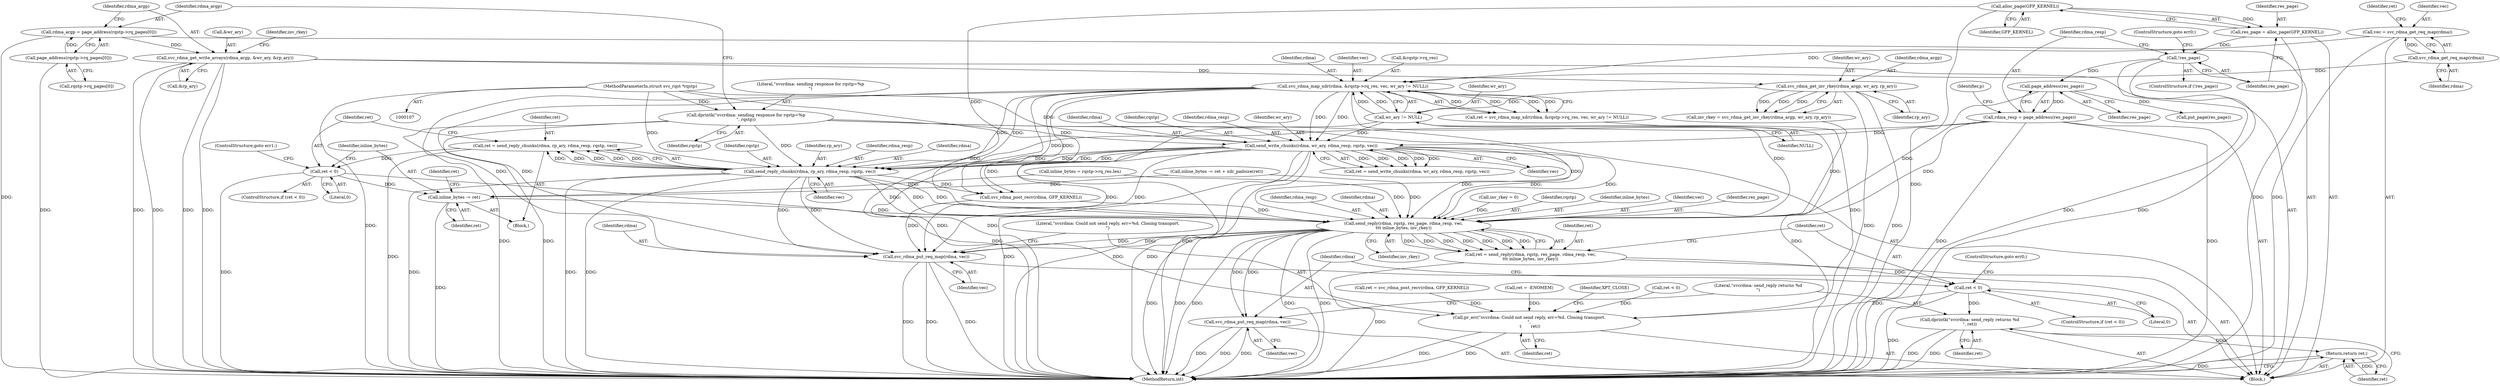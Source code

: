 digraph "1_linux_c70422f760c120480fee4de6c38804c72aa26bc1_40@API" {
"1000272" [label="(Call,ret = send_reply_chunks(rdma, rp_ary, rdma_resp, rqstp, vec))"];
"1000274" [label="(Call,send_reply_chunks(rdma, rp_ary, rdma_resp, rqstp, vec))"];
"1000252" [label="(Call,send_write_chunks(rdma, wr_ary, rdma_resp, rqstp, vec))"];
"1000162" [label="(Call,svc_rdma_map_xdr(rdma, &rqstp->rq_res, vec, wr_ary != NULL))"];
"1000158" [label="(Call,svc_rdma_get_req_map(rdma))"];
"1000156" [label="(Call,vec = svc_rdma_get_req_map(rdma))"];
"1000169" [label="(Call,wr_ary != NULL)"];
"1000152" [label="(Call,svc_rdma_get_inv_rkey(rdma_argp, wr_ary, rp_ary))"];
"1000137" [label="(Call,svc_rdma_get_write_arrays(rdma_argp, &wr_ary, &rp_ary))"];
"1000129" [label="(Call,rdma_argp = page_address(rqstp->rq_pages[0]))"];
"1000131" [label="(Call,page_address(rqstp->rq_pages[0]))"];
"1000194" [label="(Call,rdma_resp = page_address(res_page))"];
"1000196" [label="(Call,page_address(res_page))"];
"1000191" [label="(Call,!res_page)"];
"1000186" [label="(Call,res_page = alloc_page(GFP_KERNEL))"];
"1000188" [label="(Call,alloc_page(GFP_KERNEL))"];
"1000126" [label="(Call,dprintk(\"svcrdma: sending response for rqstp=%p\n\", rqstp))"];
"1000108" [label="(MethodParameterIn,struct svc_rqst *rqstp)"];
"1000281" [label="(Call,ret < 0)"];
"1000285" [label="(Call,inline_bytes -= ret)"];
"1000298" [label="(Call,send_reply(rdma, rqstp, res_page, rdma_resp, vec,\n\t\t\t inline_bytes, inv_rkey))"];
"1000296" [label="(Call,ret = send_reply(rdma, rqstp, res_page, rdma_resp, vec,\n\t\t\t inline_bytes, inv_rkey))"];
"1000307" [label="(Call,ret < 0)"];
"1000314" [label="(Call,dprintk(\"svcrdma: send_reply returns %d\n\", ret))"];
"1000317" [label="(Return,return ret;)"];
"1000326" [label="(Call,pr_err(\"svcrdma: Could not send reply, err=%d. Closing transport.\n\",\n \t       ret))"];
"1000311" [label="(Call,svc_rdma_put_req_map(rdma, vec))"];
"1000323" [label="(Call,svc_rdma_put_req_map(rdma, vec))"];
"1000150" [label="(Call,inv_rkey = svc_rdma_get_inv_rkey(rdma_argp, wr_ary, rp_ary))"];
"1000175" [label="(Call,inline_bytes = rqstp->rq_res.len)"];
"1000143" [label="(Call,inv_rkey = 0)"];
"1000141" [label="(Call,&rp_ary)"];
"1000161" [label="(Identifier,ret)"];
"1000305" [label="(Identifier,inv_rkey)"];
"1000169" [label="(Call,wr_ary != NULL)"];
"1000159" [label="(Identifier,rdma)"];
"1000191" [label="(Call,!res_page)"];
"1000194" [label="(Call,rdma_resp = page_address(res_page))"];
"1000254" [label="(Identifier,wr_ary)"];
"1000253" [label="(Identifier,rdma)"];
"1000190" [label="(ControlStructure,if (!res_page))"];
"1000276" [label="(Identifier,rp_ary)"];
"1000274" [label="(Call,send_reply_chunks(rdma, rp_ary, rdma_resp, rqstp, vec))"];
"1000256" [label="(Identifier,rqstp)"];
"1000312" [label="(Identifier,rdma)"];
"1000308" [label="(Identifier,ret)"];
"1000281" [label="(Call,ret < 0)"];
"1000273" [label="(Identifier,ret)"];
"1000197" [label="(Identifier,res_page)"];
"1000277" [label="(Identifier,rdma_resp)"];
"1000279" [label="(Identifier,vec)"];
"1000196" [label="(Call,page_address(res_page))"];
"1000187" [label="(Identifier,res_page)"];
"1000127" [label="(Literal,\"svcrdma: sending response for rqstp=%p\n\")"];
"1000288" [label="(Call,ret = svc_rdma_post_recv(rdma, GFP_KERNEL))"];
"1000325" [label="(Identifier,vec)"];
"1000326" [label="(Call,pr_err(\"svcrdma: Could not send reply, err=%d. Closing transport.\n\",\n \t       ret))"];
"1000296" [label="(Call,ret = send_reply(rdma, rqstp, res_page, rdma_resp, vec,\n\t\t\t inline_bytes, inv_rkey))"];
"1000155" [label="(Identifier,rp_ary)"];
"1000162" [label="(Call,svc_rdma_map_xdr(rdma, &rqstp->rq_res, vec, wr_ary != NULL))"];
"1000275" [label="(Identifier,rdma)"];
"1000298" [label="(Call,send_reply(rdma, rqstp, res_page, rdma_resp, vec,\n\t\t\t inline_bytes, inv_rkey))"];
"1000128" [label="(Identifier,rqstp)"];
"1000309" [label="(Literal,0)"];
"1000300" [label="(Identifier,rqstp)"];
"1000131" [label="(Call,page_address(rqstp->rq_pages[0]))"];
"1000280" [label="(ControlStructure,if (ret < 0))"];
"1000323" [label="(Call,svc_rdma_put_req_map(rdma, vec))"];
"1000340" [label="(MethodReturn,int)"];
"1000317" [label="(Return,return ret;)"];
"1000284" [label="(ControlStructure,goto err1;)"];
"1000156" [label="(Call,vec = svc_rdma_get_req_map(rdma))"];
"1000304" [label="(Identifier,inline_bytes)"];
"1000250" [label="(Call,ret = send_write_chunks(rdma, wr_ary, rdma_resp, rqstp, vec))"];
"1000126" [label="(Call,dprintk(\"svcrdma: sending response for rqstp=%p\n\", rqstp))"];
"1000283" [label="(Literal,0)"];
"1000324" [label="(Identifier,rdma)"];
"1000168" [label="(Identifier,vec)"];
"1000314" [label="(Call,dprintk(\"svcrdma: send_reply returns %d\n\", ret))"];
"1000164" [label="(Call,&rqstp->rq_res)"];
"1000109" [label="(Block,)"];
"1000154" [label="(Identifier,wr_ary)"];
"1000186" [label="(Call,res_page = alloc_page(GFP_KERNEL))"];
"1000263" [label="(Call,inline_bytes -= ret + xdr_padsize(ret))"];
"1000307" [label="(Call,ret < 0)"];
"1000303" [label="(Identifier,vec)"];
"1000282" [label="(Identifier,ret)"];
"1000144" [label="(Identifier,inv_rkey)"];
"1000285" [label="(Call,inline_bytes -= ret)"];
"1000130" [label="(Identifier,rdma_argp)"];
"1000271" [label="(Block,)"];
"1000313" [label="(Identifier,vec)"];
"1000287" [label="(Identifier,ret)"];
"1000182" [label="(Call,ret = -ENOMEM)"];
"1000189" [label="(Identifier,GFP_KERNEL)"];
"1000195" [label="(Identifier,rdma_resp)"];
"1000301" [label="(Identifier,res_page)"];
"1000192" [label="(Identifier,res_page)"];
"1000328" [label="(Identifier,ret)"];
"1000272" [label="(Call,ret = send_reply_chunks(rdma, rp_ary, rdma_resp, rqstp, vec))"];
"1000199" [label="(Identifier,p)"];
"1000330" [label="(Identifier,XPT_CLOSE)"];
"1000158" [label="(Call,svc_rdma_get_req_map(rdma))"];
"1000327" [label="(Literal,\"svcrdma: Could not send reply, err=%d. Closing transport.\n\")"];
"1000132" [label="(Call,rqstp->rq_pages[0])"];
"1000289" [label="(Identifier,ret)"];
"1000160" [label="(Call,ret = svc_rdma_map_xdr(rdma, &rqstp->rq_res, vec, wr_ary != NULL))"];
"1000318" [label="(Identifier,ret)"];
"1000315" [label="(Literal,\"svcrdma: send_reply returns %d\n\")"];
"1000139" [label="(Call,&wr_ary)"];
"1000153" [label="(Identifier,rdma_argp)"];
"1000278" [label="(Identifier,rqstp)"];
"1000311" [label="(Call,svc_rdma_put_req_map(rdma, vec))"];
"1000137" [label="(Call,svc_rdma_get_write_arrays(rdma_argp, &wr_ary, &rp_ary))"];
"1000171" [label="(Identifier,NULL)"];
"1000193" [label="(ControlStructure,goto err0;)"];
"1000157" [label="(Identifier,vec)"];
"1000257" [label="(Identifier,vec)"];
"1000310" [label="(ControlStructure,goto err0;)"];
"1000302" [label="(Identifier,rdma_resp)"];
"1000299" [label="(Identifier,rdma)"];
"1000138" [label="(Identifier,rdma_argp)"];
"1000152" [label="(Call,svc_rdma_get_inv_rkey(rdma_argp, wr_ary, rp_ary))"];
"1000297" [label="(Identifier,ret)"];
"1000170" [label="(Identifier,wr_ary)"];
"1000108" [label="(MethodParameterIn,struct svc_rqst *rqstp)"];
"1000286" [label="(Identifier,inline_bytes)"];
"1000129" [label="(Call,rdma_argp = page_address(rqstp->rq_pages[0]))"];
"1000290" [label="(Call,svc_rdma_post_recv(rdma, GFP_KERNEL))"];
"1000306" [label="(ControlStructure,if (ret < 0))"];
"1000259" [label="(Call,ret < 0)"];
"1000188" [label="(Call,alloc_page(GFP_KERNEL))"];
"1000320" [label="(Call,put_page(res_page))"];
"1000163" [label="(Identifier,rdma)"];
"1000316" [label="(Identifier,ret)"];
"1000252" [label="(Call,send_write_chunks(rdma, wr_ary, rdma_resp, rqstp, vec))"];
"1000255" [label="(Identifier,rdma_resp)"];
"1000272" -> "1000271"  [label="AST: "];
"1000272" -> "1000274"  [label="CFG: "];
"1000273" -> "1000272"  [label="AST: "];
"1000274" -> "1000272"  [label="AST: "];
"1000282" -> "1000272"  [label="CFG: "];
"1000272" -> "1000340"  [label="DDG: "];
"1000274" -> "1000272"  [label="DDG: "];
"1000274" -> "1000272"  [label="DDG: "];
"1000274" -> "1000272"  [label="DDG: "];
"1000274" -> "1000272"  [label="DDG: "];
"1000274" -> "1000272"  [label="DDG: "];
"1000272" -> "1000281"  [label="DDG: "];
"1000274" -> "1000279"  [label="CFG: "];
"1000275" -> "1000274"  [label="AST: "];
"1000276" -> "1000274"  [label="AST: "];
"1000277" -> "1000274"  [label="AST: "];
"1000278" -> "1000274"  [label="AST: "];
"1000279" -> "1000274"  [label="AST: "];
"1000274" -> "1000340"  [label="DDG: "];
"1000274" -> "1000340"  [label="DDG: "];
"1000274" -> "1000340"  [label="DDG: "];
"1000252" -> "1000274"  [label="DDG: "];
"1000252" -> "1000274"  [label="DDG: "];
"1000252" -> "1000274"  [label="DDG: "];
"1000252" -> "1000274"  [label="DDG: "];
"1000162" -> "1000274"  [label="DDG: "];
"1000162" -> "1000274"  [label="DDG: "];
"1000194" -> "1000274"  [label="DDG: "];
"1000126" -> "1000274"  [label="DDG: "];
"1000108" -> "1000274"  [label="DDG: "];
"1000274" -> "1000290"  [label="DDG: "];
"1000274" -> "1000298"  [label="DDG: "];
"1000274" -> "1000298"  [label="DDG: "];
"1000274" -> "1000298"  [label="DDG: "];
"1000274" -> "1000323"  [label="DDG: "];
"1000274" -> "1000323"  [label="DDG: "];
"1000252" -> "1000250"  [label="AST: "];
"1000252" -> "1000257"  [label="CFG: "];
"1000253" -> "1000252"  [label="AST: "];
"1000254" -> "1000252"  [label="AST: "];
"1000255" -> "1000252"  [label="AST: "];
"1000256" -> "1000252"  [label="AST: "];
"1000257" -> "1000252"  [label="AST: "];
"1000250" -> "1000252"  [label="CFG: "];
"1000252" -> "1000340"  [label="DDG: "];
"1000252" -> "1000340"  [label="DDG: "];
"1000252" -> "1000340"  [label="DDG: "];
"1000252" -> "1000250"  [label="DDG: "];
"1000252" -> "1000250"  [label="DDG: "];
"1000252" -> "1000250"  [label="DDG: "];
"1000252" -> "1000250"  [label="DDG: "];
"1000252" -> "1000250"  [label="DDG: "];
"1000162" -> "1000252"  [label="DDG: "];
"1000162" -> "1000252"  [label="DDG: "];
"1000169" -> "1000252"  [label="DDG: "];
"1000194" -> "1000252"  [label="DDG: "];
"1000126" -> "1000252"  [label="DDG: "];
"1000108" -> "1000252"  [label="DDG: "];
"1000252" -> "1000290"  [label="DDG: "];
"1000252" -> "1000298"  [label="DDG: "];
"1000252" -> "1000298"  [label="DDG: "];
"1000252" -> "1000298"  [label="DDG: "];
"1000252" -> "1000323"  [label="DDG: "];
"1000252" -> "1000323"  [label="DDG: "];
"1000162" -> "1000160"  [label="AST: "];
"1000162" -> "1000169"  [label="CFG: "];
"1000163" -> "1000162"  [label="AST: "];
"1000164" -> "1000162"  [label="AST: "];
"1000168" -> "1000162"  [label="AST: "];
"1000169" -> "1000162"  [label="AST: "];
"1000160" -> "1000162"  [label="CFG: "];
"1000162" -> "1000340"  [label="DDG: "];
"1000162" -> "1000340"  [label="DDG: "];
"1000162" -> "1000160"  [label="DDG: "];
"1000162" -> "1000160"  [label="DDG: "];
"1000162" -> "1000160"  [label="DDG: "];
"1000162" -> "1000160"  [label="DDG: "];
"1000158" -> "1000162"  [label="DDG: "];
"1000156" -> "1000162"  [label="DDG: "];
"1000169" -> "1000162"  [label="DDG: "];
"1000169" -> "1000162"  [label="DDG: "];
"1000162" -> "1000290"  [label="DDG: "];
"1000162" -> "1000298"  [label="DDG: "];
"1000162" -> "1000323"  [label="DDG: "];
"1000162" -> "1000323"  [label="DDG: "];
"1000158" -> "1000156"  [label="AST: "];
"1000158" -> "1000159"  [label="CFG: "];
"1000159" -> "1000158"  [label="AST: "];
"1000156" -> "1000158"  [label="CFG: "];
"1000158" -> "1000156"  [label="DDG: "];
"1000156" -> "1000109"  [label="AST: "];
"1000157" -> "1000156"  [label="AST: "];
"1000161" -> "1000156"  [label="CFG: "];
"1000156" -> "1000340"  [label="DDG: "];
"1000169" -> "1000171"  [label="CFG: "];
"1000170" -> "1000169"  [label="AST: "];
"1000171" -> "1000169"  [label="AST: "];
"1000169" -> "1000340"  [label="DDG: "];
"1000169" -> "1000340"  [label="DDG: "];
"1000152" -> "1000169"  [label="DDG: "];
"1000152" -> "1000150"  [label="AST: "];
"1000152" -> "1000155"  [label="CFG: "];
"1000153" -> "1000152"  [label="AST: "];
"1000154" -> "1000152"  [label="AST: "];
"1000155" -> "1000152"  [label="AST: "];
"1000150" -> "1000152"  [label="CFG: "];
"1000152" -> "1000340"  [label="DDG: "];
"1000152" -> "1000340"  [label="DDG: "];
"1000152" -> "1000150"  [label="DDG: "];
"1000152" -> "1000150"  [label="DDG: "];
"1000152" -> "1000150"  [label="DDG: "];
"1000137" -> "1000152"  [label="DDG: "];
"1000137" -> "1000109"  [label="AST: "];
"1000137" -> "1000141"  [label="CFG: "];
"1000138" -> "1000137"  [label="AST: "];
"1000139" -> "1000137"  [label="AST: "];
"1000141" -> "1000137"  [label="AST: "];
"1000144" -> "1000137"  [label="CFG: "];
"1000137" -> "1000340"  [label="DDG: "];
"1000137" -> "1000340"  [label="DDG: "];
"1000137" -> "1000340"  [label="DDG: "];
"1000137" -> "1000340"  [label="DDG: "];
"1000129" -> "1000137"  [label="DDG: "];
"1000129" -> "1000109"  [label="AST: "];
"1000129" -> "1000131"  [label="CFG: "];
"1000130" -> "1000129"  [label="AST: "];
"1000131" -> "1000129"  [label="AST: "];
"1000138" -> "1000129"  [label="CFG: "];
"1000129" -> "1000340"  [label="DDG: "];
"1000131" -> "1000129"  [label="DDG: "];
"1000131" -> "1000132"  [label="CFG: "];
"1000132" -> "1000131"  [label="AST: "];
"1000131" -> "1000340"  [label="DDG: "];
"1000194" -> "1000109"  [label="AST: "];
"1000194" -> "1000196"  [label="CFG: "];
"1000195" -> "1000194"  [label="AST: "];
"1000196" -> "1000194"  [label="AST: "];
"1000199" -> "1000194"  [label="CFG: "];
"1000194" -> "1000340"  [label="DDG: "];
"1000194" -> "1000340"  [label="DDG: "];
"1000196" -> "1000194"  [label="DDG: "];
"1000194" -> "1000298"  [label="DDG: "];
"1000196" -> "1000197"  [label="CFG: "];
"1000197" -> "1000196"  [label="AST: "];
"1000191" -> "1000196"  [label="DDG: "];
"1000196" -> "1000298"  [label="DDG: "];
"1000196" -> "1000320"  [label="DDG: "];
"1000191" -> "1000190"  [label="AST: "];
"1000191" -> "1000192"  [label="CFG: "];
"1000192" -> "1000191"  [label="AST: "];
"1000193" -> "1000191"  [label="CFG: "];
"1000195" -> "1000191"  [label="CFG: "];
"1000191" -> "1000340"  [label="DDG: "];
"1000191" -> "1000340"  [label="DDG: "];
"1000186" -> "1000191"  [label="DDG: "];
"1000186" -> "1000109"  [label="AST: "];
"1000186" -> "1000188"  [label="CFG: "];
"1000187" -> "1000186"  [label="AST: "];
"1000188" -> "1000186"  [label="AST: "];
"1000192" -> "1000186"  [label="CFG: "];
"1000186" -> "1000340"  [label="DDG: "];
"1000188" -> "1000186"  [label="DDG: "];
"1000188" -> "1000189"  [label="CFG: "];
"1000189" -> "1000188"  [label="AST: "];
"1000188" -> "1000340"  [label="DDG: "];
"1000188" -> "1000290"  [label="DDG: "];
"1000126" -> "1000109"  [label="AST: "];
"1000126" -> "1000128"  [label="CFG: "];
"1000127" -> "1000126"  [label="AST: "];
"1000128" -> "1000126"  [label="AST: "];
"1000130" -> "1000126"  [label="CFG: "];
"1000126" -> "1000340"  [label="DDG: "];
"1000126" -> "1000340"  [label="DDG: "];
"1000108" -> "1000126"  [label="DDG: "];
"1000126" -> "1000298"  [label="DDG: "];
"1000108" -> "1000107"  [label="AST: "];
"1000108" -> "1000340"  [label="DDG: "];
"1000108" -> "1000298"  [label="DDG: "];
"1000281" -> "1000280"  [label="AST: "];
"1000281" -> "1000283"  [label="CFG: "];
"1000282" -> "1000281"  [label="AST: "];
"1000283" -> "1000281"  [label="AST: "];
"1000284" -> "1000281"  [label="CFG: "];
"1000286" -> "1000281"  [label="CFG: "];
"1000281" -> "1000340"  [label="DDG: "];
"1000281" -> "1000285"  [label="DDG: "];
"1000281" -> "1000326"  [label="DDG: "];
"1000285" -> "1000271"  [label="AST: "];
"1000285" -> "1000287"  [label="CFG: "];
"1000286" -> "1000285"  [label="AST: "];
"1000287" -> "1000285"  [label="AST: "];
"1000289" -> "1000285"  [label="CFG: "];
"1000285" -> "1000340"  [label="DDG: "];
"1000263" -> "1000285"  [label="DDG: "];
"1000175" -> "1000285"  [label="DDG: "];
"1000285" -> "1000298"  [label="DDG: "];
"1000298" -> "1000296"  [label="AST: "];
"1000298" -> "1000305"  [label="CFG: "];
"1000299" -> "1000298"  [label="AST: "];
"1000300" -> "1000298"  [label="AST: "];
"1000301" -> "1000298"  [label="AST: "];
"1000302" -> "1000298"  [label="AST: "];
"1000303" -> "1000298"  [label="AST: "];
"1000304" -> "1000298"  [label="AST: "];
"1000305" -> "1000298"  [label="AST: "];
"1000296" -> "1000298"  [label="CFG: "];
"1000298" -> "1000340"  [label="DDG: "];
"1000298" -> "1000340"  [label="DDG: "];
"1000298" -> "1000340"  [label="DDG: "];
"1000298" -> "1000340"  [label="DDG: "];
"1000298" -> "1000340"  [label="DDG: "];
"1000298" -> "1000296"  [label="DDG: "];
"1000298" -> "1000296"  [label="DDG: "];
"1000298" -> "1000296"  [label="DDG: "];
"1000298" -> "1000296"  [label="DDG: "];
"1000298" -> "1000296"  [label="DDG: "];
"1000298" -> "1000296"  [label="DDG: "];
"1000298" -> "1000296"  [label="DDG: "];
"1000290" -> "1000298"  [label="DDG: "];
"1000263" -> "1000298"  [label="DDG: "];
"1000175" -> "1000298"  [label="DDG: "];
"1000150" -> "1000298"  [label="DDG: "];
"1000143" -> "1000298"  [label="DDG: "];
"1000298" -> "1000311"  [label="DDG: "];
"1000298" -> "1000311"  [label="DDG: "];
"1000298" -> "1000323"  [label="DDG: "];
"1000298" -> "1000323"  [label="DDG: "];
"1000296" -> "1000109"  [label="AST: "];
"1000297" -> "1000296"  [label="AST: "];
"1000308" -> "1000296"  [label="CFG: "];
"1000296" -> "1000340"  [label="DDG: "];
"1000296" -> "1000307"  [label="DDG: "];
"1000307" -> "1000306"  [label="AST: "];
"1000307" -> "1000309"  [label="CFG: "];
"1000308" -> "1000307"  [label="AST: "];
"1000309" -> "1000307"  [label="AST: "];
"1000310" -> "1000307"  [label="CFG: "];
"1000312" -> "1000307"  [label="CFG: "];
"1000307" -> "1000340"  [label="DDG: "];
"1000307" -> "1000314"  [label="DDG: "];
"1000307" -> "1000326"  [label="DDG: "];
"1000314" -> "1000109"  [label="AST: "];
"1000314" -> "1000316"  [label="CFG: "];
"1000315" -> "1000314"  [label="AST: "];
"1000316" -> "1000314"  [label="AST: "];
"1000318" -> "1000314"  [label="CFG: "];
"1000314" -> "1000340"  [label="DDG: "];
"1000314" -> "1000340"  [label="DDG: "];
"1000314" -> "1000317"  [label="DDG: "];
"1000317" -> "1000109"  [label="AST: "];
"1000317" -> "1000318"  [label="CFG: "];
"1000318" -> "1000317"  [label="AST: "];
"1000340" -> "1000317"  [label="CFG: "];
"1000317" -> "1000340"  [label="DDG: "];
"1000318" -> "1000317"  [label="DDG: "];
"1000326" -> "1000109"  [label="AST: "];
"1000326" -> "1000328"  [label="CFG: "];
"1000327" -> "1000326"  [label="AST: "];
"1000328" -> "1000326"  [label="AST: "];
"1000330" -> "1000326"  [label="CFG: "];
"1000326" -> "1000340"  [label="DDG: "];
"1000326" -> "1000340"  [label="DDG: "];
"1000259" -> "1000326"  [label="DDG: "];
"1000288" -> "1000326"  [label="DDG: "];
"1000160" -> "1000326"  [label="DDG: "];
"1000182" -> "1000326"  [label="DDG: "];
"1000311" -> "1000109"  [label="AST: "];
"1000311" -> "1000313"  [label="CFG: "];
"1000312" -> "1000311"  [label="AST: "];
"1000313" -> "1000311"  [label="AST: "];
"1000315" -> "1000311"  [label="CFG: "];
"1000311" -> "1000340"  [label="DDG: "];
"1000311" -> "1000340"  [label="DDG: "];
"1000311" -> "1000340"  [label="DDG: "];
"1000323" -> "1000109"  [label="AST: "];
"1000323" -> "1000325"  [label="CFG: "];
"1000324" -> "1000323"  [label="AST: "];
"1000325" -> "1000323"  [label="AST: "];
"1000327" -> "1000323"  [label="CFG: "];
"1000323" -> "1000340"  [label="DDG: "];
"1000323" -> "1000340"  [label="DDG: "];
"1000323" -> "1000340"  [label="DDG: "];
"1000290" -> "1000323"  [label="DDG: "];
}
